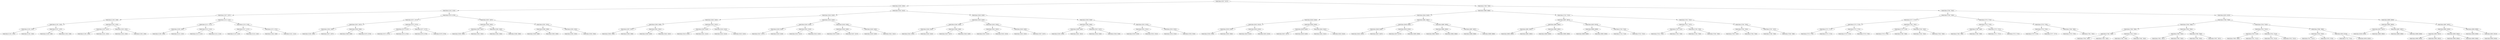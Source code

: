 digraph G{
1967233048 [label="Node{data=[5557, 5557]}"]
1967233048 -> 1678323885
1678323885 [label="Node{data=[5395, 5395]}"]
1678323885 -> 1152462508
1152462508 [label="Node{data=[1424, 1424]}"]
1152462508 -> 1722470202
1722470202 [label="Node{data=[1207, 1207]}"]
1722470202 -> 533858991
533858991 [label="Node{data=[1199, 1199]}"]
533858991 -> 854842784
854842784 [label="Node{data=[1195, 1195]}"]
854842784 -> 2138718492
2138718492 [label="Node{data=[1193, 1193]}"]
2138718492 -> 1327076054
1327076054 [label="Node{data=[1192, 1192]}"]
2138718492 -> 1074884328
1074884328 [label="Node{data=[1194, 1194]}"]
854842784 -> 1814279575
1814279575 [label="Node{data=[1197, 1197]}"]
1814279575 -> 1098677166
1098677166 [label="Node{data=[1196, 1196]}"]
1814279575 -> 1114689141
1114689141 [label="Node{data=[1198, 1198]}"]
533858991 -> 157126397
157126397 [label="Node{data=[1203, 1203]}"]
157126397 -> 2015563084
2015563084 [label="Node{data=[1201, 1201]}"]
2015563084 -> 1520482541
1520482541 [label="Node{data=[1200, 1200]}"]
2015563084 -> 510117546
510117546 [label="Node{data=[1202, 1202]}"]
157126397 -> 2074642941
2074642941 [label="Node{data=[1205, 1205]}"]
2074642941 -> 453096105
453096105 [label="Node{data=[1204, 1204]}"]
2074642941 -> 1152976628
1152976628 [label="Node{data=[1206, 1206]}"]
1722470202 -> 1691081311
1691081311 [label="Node{data=[1215, 1215]}"]
1691081311 -> 1536376922
1536376922 [label="Node{data=[1211, 1211]}"]
1536376922 -> 1292969339
1292969339 [label="Node{data=[1209, 1209]}"]
1292969339 -> 1100153995
1100153995 [label="Node{data=[1208, 1208]}"]
1292969339 -> 2066757572
2066757572 [label="Node{data=[1210, 1210]}"]
1536376922 -> 979380584
979380584 [label="Node{data=[1213, 1213]}"]
979380584 -> 2124343714
2124343714 [label="Node{data=[1212, 1212]}"]
979380584 -> 670047654
670047654 [label="Node{data=[1214, 1214]}"]
1691081311 -> 1560576139
1560576139 [label="Node{data=[1219, 1219]}"]
1560576139 -> 1712638250
1712638250 [label="Node{data=[1217, 1217]}"]
1712638250 -> 1875832755
1875832755 [label="Node{data=[1216, 1216]}"]
1712638250 -> 1215615681
1215615681 [label="Node{data=[1218, 1218]}"]
1560576139 -> 822940572
822940572 [label="Node{data=[1372, 1372]}"]
822940572 -> 1905312014
1905312014 [label="Node{data=[1348, 1348]}"]
822940572 -> 1765477368
1765477368 [label="Node{data=[1421, 1421]}"]
1152462508 -> 129449668
129449668 [label="Node{data=[5379, 5379]}"]
129449668 -> 1593793629
1593793629 [label="Node{data=[5371, 5371]}"]
1593793629 -> 697331261
697331261 [label="Node{data=[5367, 5367]}"]
697331261 -> 407225404
407225404 [label="Node{data=[1564, 1564]}"]
407225404 -> 649758958
649758958 [label="Node{data=[1458, 1458]}"]
407225404 -> 42149328
42149328 [label="Node{data=[1637, 1637]}"]
697331261 -> 684212795
684212795 [label="Node{data=[5369, 5369]}"]
684212795 -> 505026362
505026362 [label="Node{data=[5368, 5368]}"]
684212795 -> 1813320175
1813320175 [label="Node{data=[5370, 5370]}"]
1593793629 -> 2007172120
2007172120 [label="Node{data=[5375, 5375]}"]
2007172120 -> 495999309
495999309 [label="Node{data=[5373, 5373]}"]
495999309 -> 1409105410
1409105410 [label="Node{data=[5372, 5372]}"]
495999309 -> 388225019
388225019 [label="Node{data=[5374, 5374]}"]
2007172120 -> 2018476739
2018476739 [label="Node{data=[5377, 5377]}"]
2018476739 -> 1737156278
1737156278 [label="Node{data=[5376, 5376]}"]
2018476739 -> 1572723051
1572723051 [label="Node{data=[5378, 5378]}"]
129449668 -> 1420316968
1420316968 [label="Node{data=[5387, 5387]}"]
1420316968 -> 1358272740
1358272740 [label="Node{data=[5383, 5383]}"]
1358272740 -> 1627028250
1627028250 [label="Node{data=[5381, 5381]}"]
1627028250 -> 1405063407
1405063407 [label="Node{data=[5380, 5380]}"]
1627028250 -> 1166588577
1166588577 [label="Node{data=[5382, 5382]}"]
1358272740 -> 960899148
960899148 [label="Node{data=[5385, 5385]}"]
960899148 -> 173516501
173516501 [label="Node{data=[5384, 5384]}"]
960899148 -> 624981912
624981912 [label="Node{data=[5386, 5386]}"]
1420316968 -> 631086115
631086115 [label="Node{data=[5391, 5391]}"]
631086115 -> 764527764
764527764 [label="Node{data=[5389, 5389]}"]
764527764 -> 440909565
440909565 [label="Node{data=[5388, 5388]}"]
764527764 -> 1016985242
1016985242 [label="Node{data=[5390, 5390]}"]
631086115 -> 1973946798
1973946798 [label="Node{data=[5393, 5393]}"]
1973946798 -> 1446958827
1446958827 [label="Node{data=[5392, 5392]}"]
1973946798 -> 1906915975
1906915975 [label="Node{data=[5394, 5394]}"]
1678323885 -> 575879950
575879950 [label="Node{data=[5442, 5442]}"]
575879950 -> 394507155
394507155 [label="Node{data=[5426, 5426]}"]
394507155 -> 933930502
933930502 [label="Node{data=[5403, 5403]}"]
933930502 -> 267378550
267378550 [label="Node{data=[5399, 5399]}"]
267378550 -> 878649038
878649038 [label="Node{data=[5397, 5397]}"]
878649038 -> 1053437181
1053437181 [label="Node{data=[5396, 5396]}"]
878649038 -> 1546794932
1546794932 [label="Node{data=[5398, 5398]}"]
267378550 -> 760698667
760698667 [label="Node{data=[5401, 5401]}"]
760698667 -> 1630700833
1630700833 [label="Node{data=[5400, 5400]}"]
760698667 -> 242278462
242278462 [label="Node{data=[5402, 5402]}"]
933930502 -> 1135798739
1135798739 [label="Node{data=[5422, 5422]}"]
1135798739 -> 1414205569
1414205569 [label="Node{data=[5420, 5420]}"]
1414205569 -> 564501668
564501668 [label="Node{data=[5419, 5419]}"]
1414205569 -> 685636030
685636030 [label="Node{data=[5421, 5421]}"]
1135798739 -> 2088071431
2088071431 [label="Node{data=[5424, 5424]}"]
2088071431 -> 1882630416
1882630416 [label="Node{data=[5423, 5423]}"]
2088071431 -> 2105232142
2105232142 [label="Node{data=[5425, 5425]}"]
394507155 -> 984370454
984370454 [label="Node{data=[5434, 5434]}"]
984370454 -> 1837563405
1837563405 [label="Node{data=[5430, 5430]}"]
1837563405 -> 683521156
683521156 [label="Node{data=[5428, 5428]}"]
683521156 -> 263829926
263829926 [label="Node{data=[5427, 5427]}"]
683521156 -> 1462079930
1462079930 [label="Node{data=[5429, 5429]}"]
1837563405 -> 227109829
227109829 [label="Node{data=[5432, 5432]}"]
227109829 -> 1221977956
1221977956 [label="Node{data=[5431, 5431]}"]
227109829 -> 182653777
182653777 [label="Node{data=[5433, 5433]}"]
984370454 -> 1907424246
1907424246 [label="Node{data=[5438, 5438]}"]
1907424246 -> 924938566
924938566 [label="Node{data=[5436, 5436]}"]
924938566 -> 1344818689
1344818689 [label="Node{data=[5435, 5435]}"]
924938566 -> 1111729870
1111729870 [label="Node{data=[5437, 5437]}"]
1907424246 -> 878348859
878348859 [label="Node{data=[5440, 5440]}"]
878348859 -> 139290295
139290295 [label="Node{data=[5439, 5439]}"]
878348859 -> 436693497
436693497 [label="Node{data=[5441, 5441]}"]
575879950 -> 1160632737
1160632737 [label="Node{data=[5458, 5458]}"]
1160632737 -> 633772141
633772141 [label="Node{data=[5450, 5450]}"]
633772141 -> 1180515004
1180515004 [label="Node{data=[5446, 5446]}"]
1180515004 -> 1739901743
1739901743 [label="Node{data=[5444, 5444]}"]
1739901743 -> 1291843241
1291843241 [label="Node{data=[5443, 5443]}"]
1739901743 -> 1575688875
1575688875 [label="Node{data=[5445, 5445]}"]
1180515004 -> 1917604720
1917604720 [label="Node{data=[5448, 5448]}"]
1917604720 -> 861934501
861934501 [label="Node{data=[5447, 5447]}"]
1917604720 -> 1696222
1696222 [label="Node{data=[5449, 5449]}"]
633772141 -> 94543156
94543156 [label="Node{data=[5454, 5454]}"]
94543156 -> 367364387
367364387 [label="Node{data=[5452, 5452]}"]
367364387 -> 640371969
640371969 [label="Node{data=[5451, 5451]}"]
367364387 -> 1777553163
1777553163 [label="Node{data=[5453, 5453]}"]
94543156 -> 2015962172
2015962172 [label="Node{data=[5456, 5456]}"]
2015962172 -> 1102845579
1102845579 [label="Node{data=[5455, 5455]}"]
2015962172 -> 1032001784
1032001784 [label="Node{data=[5457, 5457]}"]
1160632737 -> 1316717396
1316717396 [label="Node{data=[5549, 5549]}"]
1316717396 -> 2135049827
2135049827 [label="Node{data=[5464, 5464]}"]
2135049827 -> 1592463182
1592463182 [label="Node{data=[5460, 5460]}"]
1592463182 -> 2072676531
2072676531 [label="Node{data=[5459, 5459]}"]
1592463182 -> 1769592245
1769592245 [label="Node{data=[5461, 5461]}"]
2135049827 -> 73791399
73791399 [label="Node{data=[5547, 5547]}"]
73791399 -> 41031962
41031962 [label="Node{data=[5546, 5546]}"]
73791399 -> 756209399
756209399 [label="Node{data=[5548, 5548]}"]
1316717396 -> 174160541
174160541 [label="Node{data=[5553, 5553]}"]
174160541 -> 563248313
563248313 [label="Node{data=[5551, 5551]}"]
563248313 -> 859446104
859446104 [label="Node{data=[5550, 5550]}"]
563248313 -> 136627878
136627878 [label="Node{data=[5552, 5552]}"]
174160541 -> 152101037
152101037 [label="Node{data=[5555, 5555]}"]
152101037 -> 995439234
995439234 [label="Node{data=[5554, 5554]}"]
152101037 -> 1490427499
1490427499 [label="Node{data=[5556, 5556]}"]
1967233048 -> 1995039265
1995039265 [label="Node{data=[7269, 7269]}"]
1995039265 -> 2029150681
2029150681 [label="Node{data=[6889, 6889]}"]
2029150681 -> 1780587879
1780587879 [label="Node{data=[6444, 6444]}"]
1780587879 -> 40690446
40690446 [label="Node{data=[6436, 6436]}"]
40690446 -> 992862600
992862600 [label="Node{data=[6432, 6432]}"]
992862600 -> 1354412957
1354412957 [label="Node{data=[5559, 5559]}"]
1354412957 -> 915854920
915854920 [label="Node{data=[5558, 5558]}"]
1354412957 -> 1392977671
1392977671 [label="Node{data=[5560, 5560]}"]
992862600 -> 124955982
124955982 [label="Node{data=[6434, 6434]}"]
124955982 -> 47304806
47304806 [label="Node{data=[6433, 6433]}"]
124955982 -> 49640162
49640162 [label="Node{data=[6435, 6435]}"]
40690446 -> 1755333284
1755333284 [label="Node{data=[6440, 6440]}"]
1755333284 -> 2049612323
2049612323 [label="Node{data=[6438, 6438]}"]
2049612323 -> 1987323872
1987323872 [label="Node{data=[6437, 6437]}"]
2049612323 -> 1597974958
1597974958 [label="Node{data=[6439, 6439]}"]
1755333284 -> 895546767
895546767 [label="Node{data=[6442, 6442]}"]
895546767 -> 464886402
464886402 [label="Node{data=[6441, 6441]}"]
895546767 -> 1277814067
1277814067 [label="Node{data=[6443, 6443]}"]
1780587879 -> 1795016513
1795016513 [label="Node{data=[6881, 6881]}"]
1795016513 -> 1485019932
1485019932 [label="Node{data=[6448, 6448]}"]
1485019932 -> 1876261636
1876261636 [label="Node{data=[6446, 6446]}"]
1876261636 -> 1825967024
1825967024 [label="Node{data=[6445, 6445]}"]
1876261636 -> 1746210468
1746210468 [label="Node{data=[6447, 6447]}"]
1485019932 -> 738862017
738862017 [label="Node{data=[6550, 6550]}"]
738862017 -> 1757638687
1757638687 [label="Node{data=[6475, 6475]}"]
738862017 -> 882142524
882142524 [label="Node{data=[6809, 6809]}"]
1795016513 -> 1949574436
1949574436 [label="Node{data=[6885, 6885]}"]
1949574436 -> 157090888
157090888 [label="Node{data=[6883, 6883]}"]
157090888 -> 2062409460
2062409460 [label="Node{data=[6882, 6882]}"]
157090888 -> 1837605144
1837605144 [label="Node{data=[6884, 6884]}"]
1949574436 -> 953132169
953132169 [label="Node{data=[6887, 6887]}"]
953132169 -> 1506904220
1506904220 [label="Node{data=[6886, 6886]}"]
953132169 -> 1306523436
1306523436 [label="Node{data=[6888, 6888]}"]
2029150681 -> 494928110
494928110 [label="Node{data=[7253, 7253]}"]
494928110 -> 1487799355
1487799355 [label="Node{data=[6897, 6897]}"]
1487799355 -> 225370842
225370842 [label="Node{data=[6893, 6893]}"]
225370842 -> 1060766412
1060766412 [label="Node{data=[6891, 6891]}"]
1060766412 -> 580969141
580969141 [label="Node{data=[6890, 6890]}"]
1060766412 -> 176661766
176661766 [label="Node{data=[6892, 6892]}"]
225370842 -> 1879436990
1879436990 [label="Node{data=[6895, 6895]}"]
1879436990 -> 524729872
524729872 [label="Node{data=[6894, 6894]}"]
1879436990 -> 978735623
978735623 [label="Node{data=[6896, 6896]}"]
1487799355 -> 231632862
231632862 [label="Node{data=[6919, 6919]}"]
231632862 -> 1382088903
1382088903 [label="Node{data=[6899, 6899]}"]
1382088903 -> 2021495461
2021495461 [label="Node{data=[6898, 6898]}"]
1382088903 -> 1882403271
1882403271 [label="Node{data=[6900, 6900]}"]
231632862 -> 251461760
251461760 [label="Node{data=[7226, 7226]}"]
251461760 -> 1413500576
1413500576 [label="Node{data=[7134, 7134]}"]
251461760 -> 1077679671
1077679671 [label="Node{data=[7252, 7252]}"]
494928110 -> 703118078
703118078 [label="Node{data=[7261, 7261]}"]
703118078 -> 1333220931
1333220931 [label="Node{data=[7257, 7257]}"]
1333220931 -> 420754499
420754499 [label="Node{data=[7255, 7255]}"]
420754499 -> 968426744
968426744 [label="Node{data=[7254, 7254]}"]
420754499 -> 1433036411
1433036411 [label="Node{data=[7256, 7256]}"]
1333220931 -> 551217115
551217115 [label="Node{data=[7259, 7259]}"]
551217115 -> 408189359
408189359 [label="Node{data=[7258, 7258]}"]
551217115 -> 1773871257
1773871257 [label="Node{data=[7260, 7260]}"]
703118078 -> 1877265003
1877265003 [label="Node{data=[7265, 7265]}"]
1877265003 -> 418847859
418847859 [label="Node{data=[7263, 7263]}"]
418847859 -> 601200579
601200579 [label="Node{data=[7262, 7262]}"]
418847859 -> 333104328
333104328 [label="Node{data=[7264, 7264]}"]
1877265003 -> 1512371018
1512371018 [label="Node{data=[7267, 7267]}"]
1512371018 -> 2047899897
2047899897 [label="Node{data=[7266, 7266]}"]
1512371018 -> 1978958839
1978958839 [label="Node{data=[7268, 7268]}"]
1995039265 -> 810415365
810415365 [label="Node{data=[7382, 7382]}"]
810415365 -> 1292824293
1292824293 [label="Node{data=[7285, 7285]}"]
1292824293 -> 882937869
882937869 [label="Node{data=[7277, 7277]}"]
882937869 -> 1704613461
1704613461 [label="Node{data=[7273, 7273]}"]
1704613461 -> 975200830
975200830 [label="Node{data=[7271, 7271]}"]
975200830 -> 14932569
14932569 [label="Node{data=[7270, 7270]}"]
975200830 -> 812847792
812847792 [label="Node{data=[7272, 7272]}"]
1704613461 -> 132956693
132956693 [label="Node{data=[7275, 7275]}"]
132956693 -> 1055158596
1055158596 [label="Node{data=[7274, 7274]}"]
132956693 -> 541803987
541803987 [label="Node{data=[7276, 7276]}"]
882937869 -> 134559224
134559224 [label="Node{data=[7281, 7281]}"]
134559224 -> 1763226247
1763226247 [label="Node{data=[7279, 7279]}"]
1763226247 -> 1961590961
1961590961 [label="Node{data=[7278, 7278]}"]
1763226247 -> 250881570
250881570 [label="Node{data=[7280, 7280]}"]
134559224 -> 805267697
805267697 [label="Node{data=[7283, 7283]}"]
805267697 -> 64973571
64973571 [label="Node{data=[7282, 7282]}"]
805267697 -> 731487681
731487681 [label="Node{data=[7284, 7284]}"]
1292824293 -> 74673062
74673062 [label="Node{data=[7374, 7374]}"]
74673062 -> 1344222009
1344222009 [label="Node{data=[7370, 7370]}"]
1344222009 -> 685825354
685825354 [label="Node{data=[7368, 7368]}"]
685825354 -> 1332750850
1332750850 [label="Node{data=[7286, 7286]}"]
685825354 -> 1354847761
1354847761 [label="Node{data=[7369, 7369]}"]
1344222009 -> 2037264843
2037264843 [label="Node{data=[7372, 7372]}"]
2037264843 -> 1472899361
1472899361 [label="Node{data=[7371, 7371]}"]
2037264843 -> 421837280
421837280 [label="Node{data=[7373, 7373]}"]
74673062 -> 1133446411
1133446411 [label="Node{data=[7378, 7378]}"]
1133446411 -> 1273464024
1273464024 [label="Node{data=[7376, 7376]}"]
1273464024 -> 1231470372
1231470372 [label="Node{data=[7375, 7375]}"]
1273464024 -> 1966208081
1966208081 [label="Node{data=[7377, 7377]}"]
1133446411 -> 1319960737
1319960737 [label="Node{data=[7380, 7380]}"]
1319960737 -> 966495464
966495464 [label="Node{data=[7379, 7379]}"]
1319960737 -> 1173920608
1173920608 [label="Node{data=[7381, 7381]}"]
810415365 -> 1066499314
1066499314 [label="Node{data=[8205, 8205]}"]
1066499314 -> 421514153
421514153 [label="Node{data=[7608, 7608]}"]
421514153 -> 2089216174
2089216174 [label="Node{data=[7596, 7596]}"]
2089216174 -> 2099531717
2099531717 [label="Node{data=[7386, 7386]}"]
2099531717 -> 1231477375
1231477375 [label="Node{data=[7384, 7384]}"]
1231477375 -> 776147577
776147577 [label="Node{data=[7383, 7383]}"]
1231477375 -> 1699433607
1699433607 [label="Node{data=[7385, 7385]}"]
2099531717 -> 978218380
978218380 [label="Node{data=[7425, 7425]}"]
978218380 -> 1166339480
1166339480 [label="Node{data=[7393, 7393]}"]
978218380 -> 1935867787
1935867787 [label="Node{data=[7465, 7465]}"]
2089216174 -> 1290975764
1290975764 [label="Node{data=[7604, 7604]}"]
1290975764 -> 85564427
85564427 [label="Node{data=[7602, 7602]}"]
85564427 -> 1729317149
1729317149 [label="Node{data=[7601, 7601]}"]
85564427 -> 57244883
57244883 [label="Node{data=[7603, 7603]}"]
1290975764 -> 1519539376
1519539376 [label="Node{data=[7606, 7606]}"]
1519539376 -> 321020461
321020461 [label="Node{data=[7605, 7605]}"]
1519539376 -> 1854184181
1854184181 [label="Node{data=[7607, 7607]}"]
421514153 -> 650374162
650374162 [label="Node{data=[7616, 7616]}"]
650374162 -> 1849428910
1849428910 [label="Node{data=[7612, 7612]}"]
1849428910 -> 1846488910
1846488910 [label="Node{data=[7610, 7610]}"]
1846488910 -> 613831496
613831496 [label="Node{data=[7609, 7609]}"]
1846488910 -> 487360692
487360692 [label="Node{data=[7611, 7611]}"]
1849428910 -> 325292480
325292480 [label="Node{data=[7614, 7614]}"]
325292480 -> 75610557
75610557 [label="Node{data=[7613, 7613]}"]
325292480 -> 303806070
303806070 [label="Node{data=[7615, 7615]}"]
650374162 -> 1798034857
1798034857 [label="Node{data=[7686, 7686]}"]
1798034857 -> 1690936477
1690936477 [label="Node{data=[7630, 7630]}"]
1690936477 -> 1829549544
1829549544 [label="Node{data=[7617, 7617]}"]
1690936477 -> 577439289
577439289 [label="Node{data=[7670, 7670]}"]
1798034857 -> 400038208
400038208 [label="Node{data=[8019, 8019]}"]
400038208 -> 1042070122
1042070122 [label="Node{data=[7752, 7752]}"]
400038208 -> 909634484
909634484 [label="Node{data=[8030, 8030]}"]
1066499314 -> 1276602757
1276602757 [label="Node{data=[8899, 8899]}"]
1276602757 -> 466778974
466778974 [label="Node{data=[8895, 8895]}"]
466778974 -> 1086741924
1086741924 [label="Node{data=[8267, 8267]}"]
1086741924 -> 1235575875
1235575875 [label="Node{data=[8249, 8249]}"]
1086741924 -> 1049192371
1049192371 [label="Node{data=[8894, 8894]}"]
466778974 -> 906621879
906621879 [label="Node{data=[8897, 8897]}"]
906621879 -> 1154524079
1154524079 [label="Node{data=[8896, 8896]}"]
906621879 -> 649412618
649412618 [label="Node{data=[8898, 8898]}"]
1276602757 -> 1408503696
1408503696 [label="Node{data=[8907, 8907]}"]
1408503696 -> 706333202
706333202 [label="Node{data=[8903, 8903]}"]
706333202 -> 1804978469
1804978469 [label="Node{data=[8901, 8901]}"]
1804978469 -> 1739354445
1739354445 [label="Node{data=[8900, 8900]}"]
1804978469 -> 341277351
341277351 [label="Node{data=[8902, 8902]}"]
706333202 -> 1887071077
1887071077 [label="Node{data=[8905, 8905]}"]
1887071077 -> 904091822
904091822 [label="Node{data=[8904, 8904]}"]
1887071077 -> 834756934
834756934 [label="Node{data=[8906, 8906]}"]
1408503696 -> 518825883
518825883 [label="Node{data=[8909, 8909]}"]
518825883 -> 1030674016
1030674016 [label="Node{data=[8908, 8908]}"]
518825883 -> 308797259
308797259 [label="Node{data=[8910, 8910]}"]
308797259 -> 680937232
680937232 [label="Node{data=[8936, 8936]}"]
}